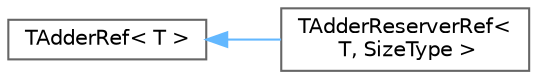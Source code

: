 digraph "Graphical Class Hierarchy"
{
 // INTERACTIVE_SVG=YES
 // LATEX_PDF_SIZE
  bgcolor="transparent";
  edge [fontname=Helvetica,fontsize=10,labelfontname=Helvetica,labelfontsize=10];
  node [fontname=Helvetica,fontsize=10,shape=box,height=0.2,width=0.4];
  rankdir="LR";
  Node0 [id="Node000000",label="TAdderRef\< T \>",height=0.2,width=0.4,color="grey40", fillcolor="white", style="filled",URL="$da/df6/structTAdderRef.html",tooltip=" "];
  Node0 -> Node1 [id="edge6068_Node000000_Node000001",dir="back",color="steelblue1",style="solid",tooltip=" "];
  Node1 [id="Node000001",label="TAdderReserverRef\<\l T, SizeType \>",height=0.2,width=0.4,color="grey40", fillcolor="white", style="filled",URL="$d2/d1a/structTAdderReserverRef.html",tooltip=" "];
}
